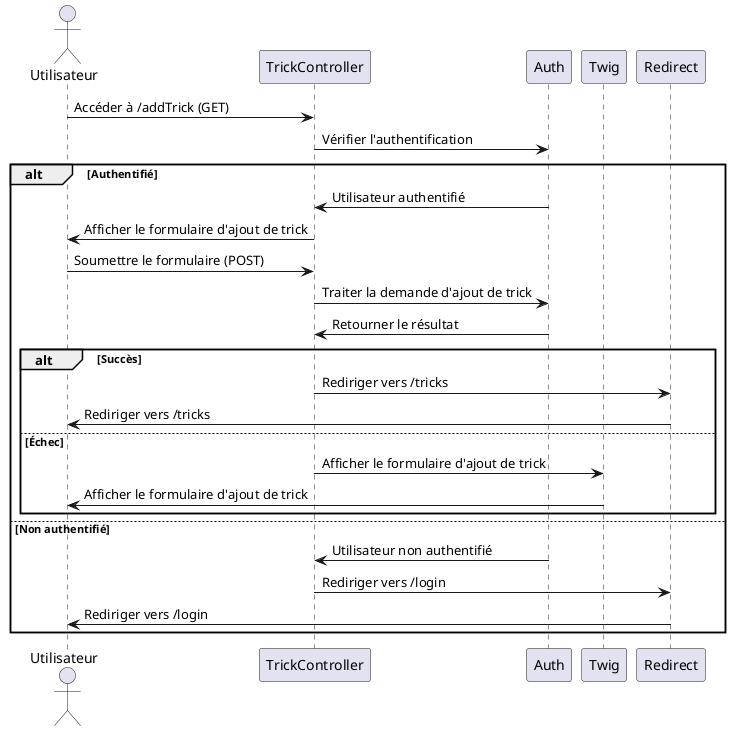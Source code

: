 @startuml
actor Utilisateur

participant "TrickController" as Controleur
participant "Auth" as Auth
participant "Twig" as Twig
participant "Redirect" as Redirection

Utilisateur -> Controleur: Accéder à /addTrick (GET)
Controleur -> Auth: Vérifier l'authentification
alt Authentifié
    Auth -> Controleur: Utilisateur authentifié
    Controleur -> Utilisateur: Afficher le formulaire d'ajout de trick

    Utilisateur -> Controleur: Soumettre le formulaire (POST)
    Controleur -> Auth: Traiter la demande d'ajout de trick
    Auth -> Controleur: Retourner le résultat

    alt Succès
        Controleur -> Redirection: Rediriger vers /tricks
        Redirection -> Utilisateur: Rediriger vers /tricks
    else Échec
        Controleur -> Twig: Afficher le formulaire d'ajout de trick
        Twig -> Utilisateur: Afficher le formulaire d'ajout de trick
    end
else Non authentifié
    Auth -> Controleur: Utilisateur non authentifié
    Controleur -> Redirection: Rediriger vers /login
    Redirection -> Utilisateur: Rediriger vers /login
end

@enduml
